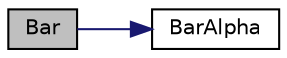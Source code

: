 digraph "Bar"
{
  edge [fontname="Helvetica",fontsize="10",labelfontname="Helvetica",labelfontsize="10"];
  node [fontname="Helvetica",fontsize="10",shape=record];
  rankdir="LR";
  Node1 [label="Bar",height=0.2,width=0.4,color="black", fillcolor="grey75", style="filled", fontcolor="black"];
  Node1 -> Node2 [color="midnightblue",fontsize="10",style="solid"];
  Node2 [label="BarAlpha",height=0.2,width=0.4,color="black", fillcolor="white", style="filled",URL="$_primitive_8h.html#af70ba3d32f4e979bd135ee8b9db5695d"];
}

